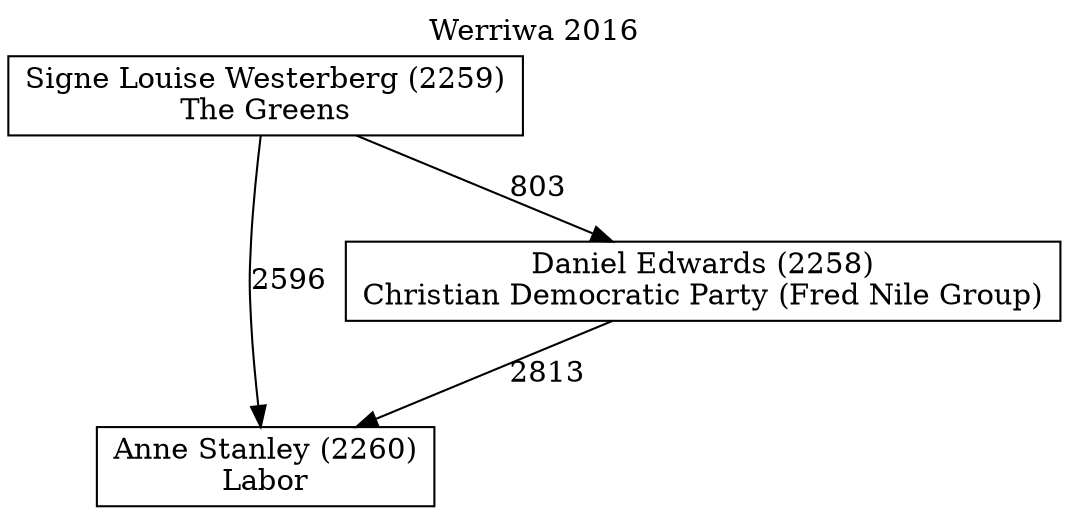 // House preference flow
digraph "Anne Stanley (2260)_Werriwa_2016" {
	graph [label="Werriwa 2016" labelloc=t mclimit=10]
	node [shape=box]
	"Anne Stanley (2260)" [label="Anne Stanley (2260)
Labor"]
	"Signe Louise Westerberg (2259)" [label="Signe Louise Westerberg (2259)
The Greens"]
	"Daniel Edwards (2258)" [label="Daniel Edwards (2258)
Christian Democratic Party (Fred Nile Group)"]
	"Signe Louise Westerberg (2259)" -> "Daniel Edwards (2258)" [label=803]
	"Daniel Edwards (2258)" -> "Anne Stanley (2260)" [label=2813]
	"Signe Louise Westerberg (2259)" -> "Anne Stanley (2260)" [label=2596]
}
